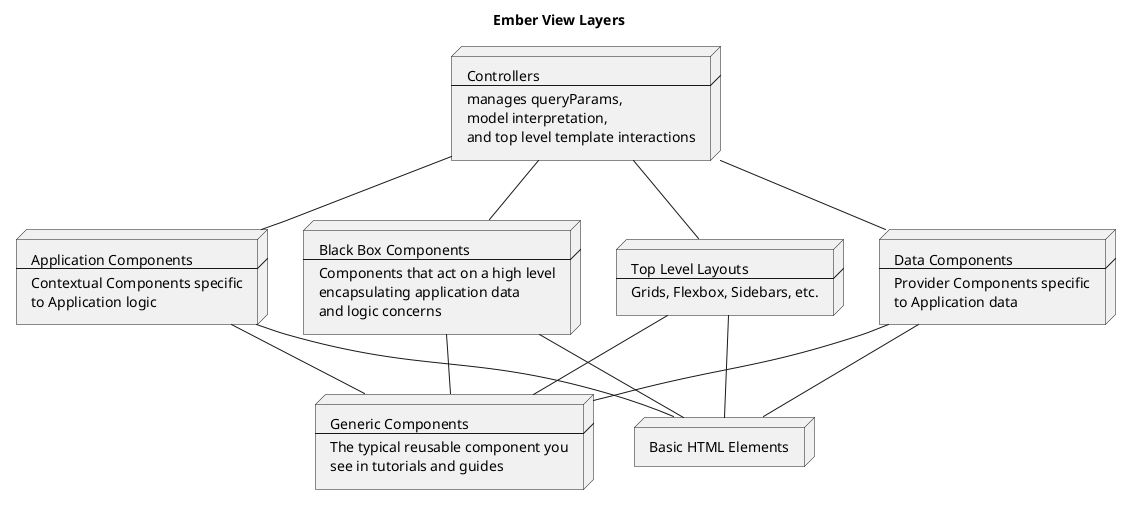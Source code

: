 @startuml
title Ember View Layers

node Controllers [
  Controllers
  --
  manages queryParams,
  model interpretation,
  and top level template interactions
]

node TopLevelLayouts [
  Top Level Layouts
  --
  Grids, Flexbox, Sidebars, etc.
]

node ProviderComponents [
  Data Components
  --
  Provider Components specific
  to Application data
]

node AppContextualComponents [
  Application Components
  --
  Contextual Components specific
  to Application logic
]

node BlackBoxComponents [
  Black Box Components
  --
  Components that act on a high level
  encapsulating application data
  and logic concerns
]

node GenericComponents [
  Generic Components
  --
  The typical reusable component you
  see in tutorials and guides
]

node BasicElements [
  Basic HTML Elements
]

Controllers -- TopLevelLayouts
Controllers -- ProviderComponents
Controllers -- AppContextualComponents
Controllers -- BlackBoxComponents

TopLevelLayouts -- GenericComponents
TopLevelLayouts -- BasicElements
ProviderComponents -- GenericComponents
ProviderComponents -- BasicElements
AppContextualComponents -- GenericComponents
AppContextualComponents -- BasicElements
BlackBoxComponents -- GenericComponents
BlackBoxComponents -- BasicElements

@enduml
